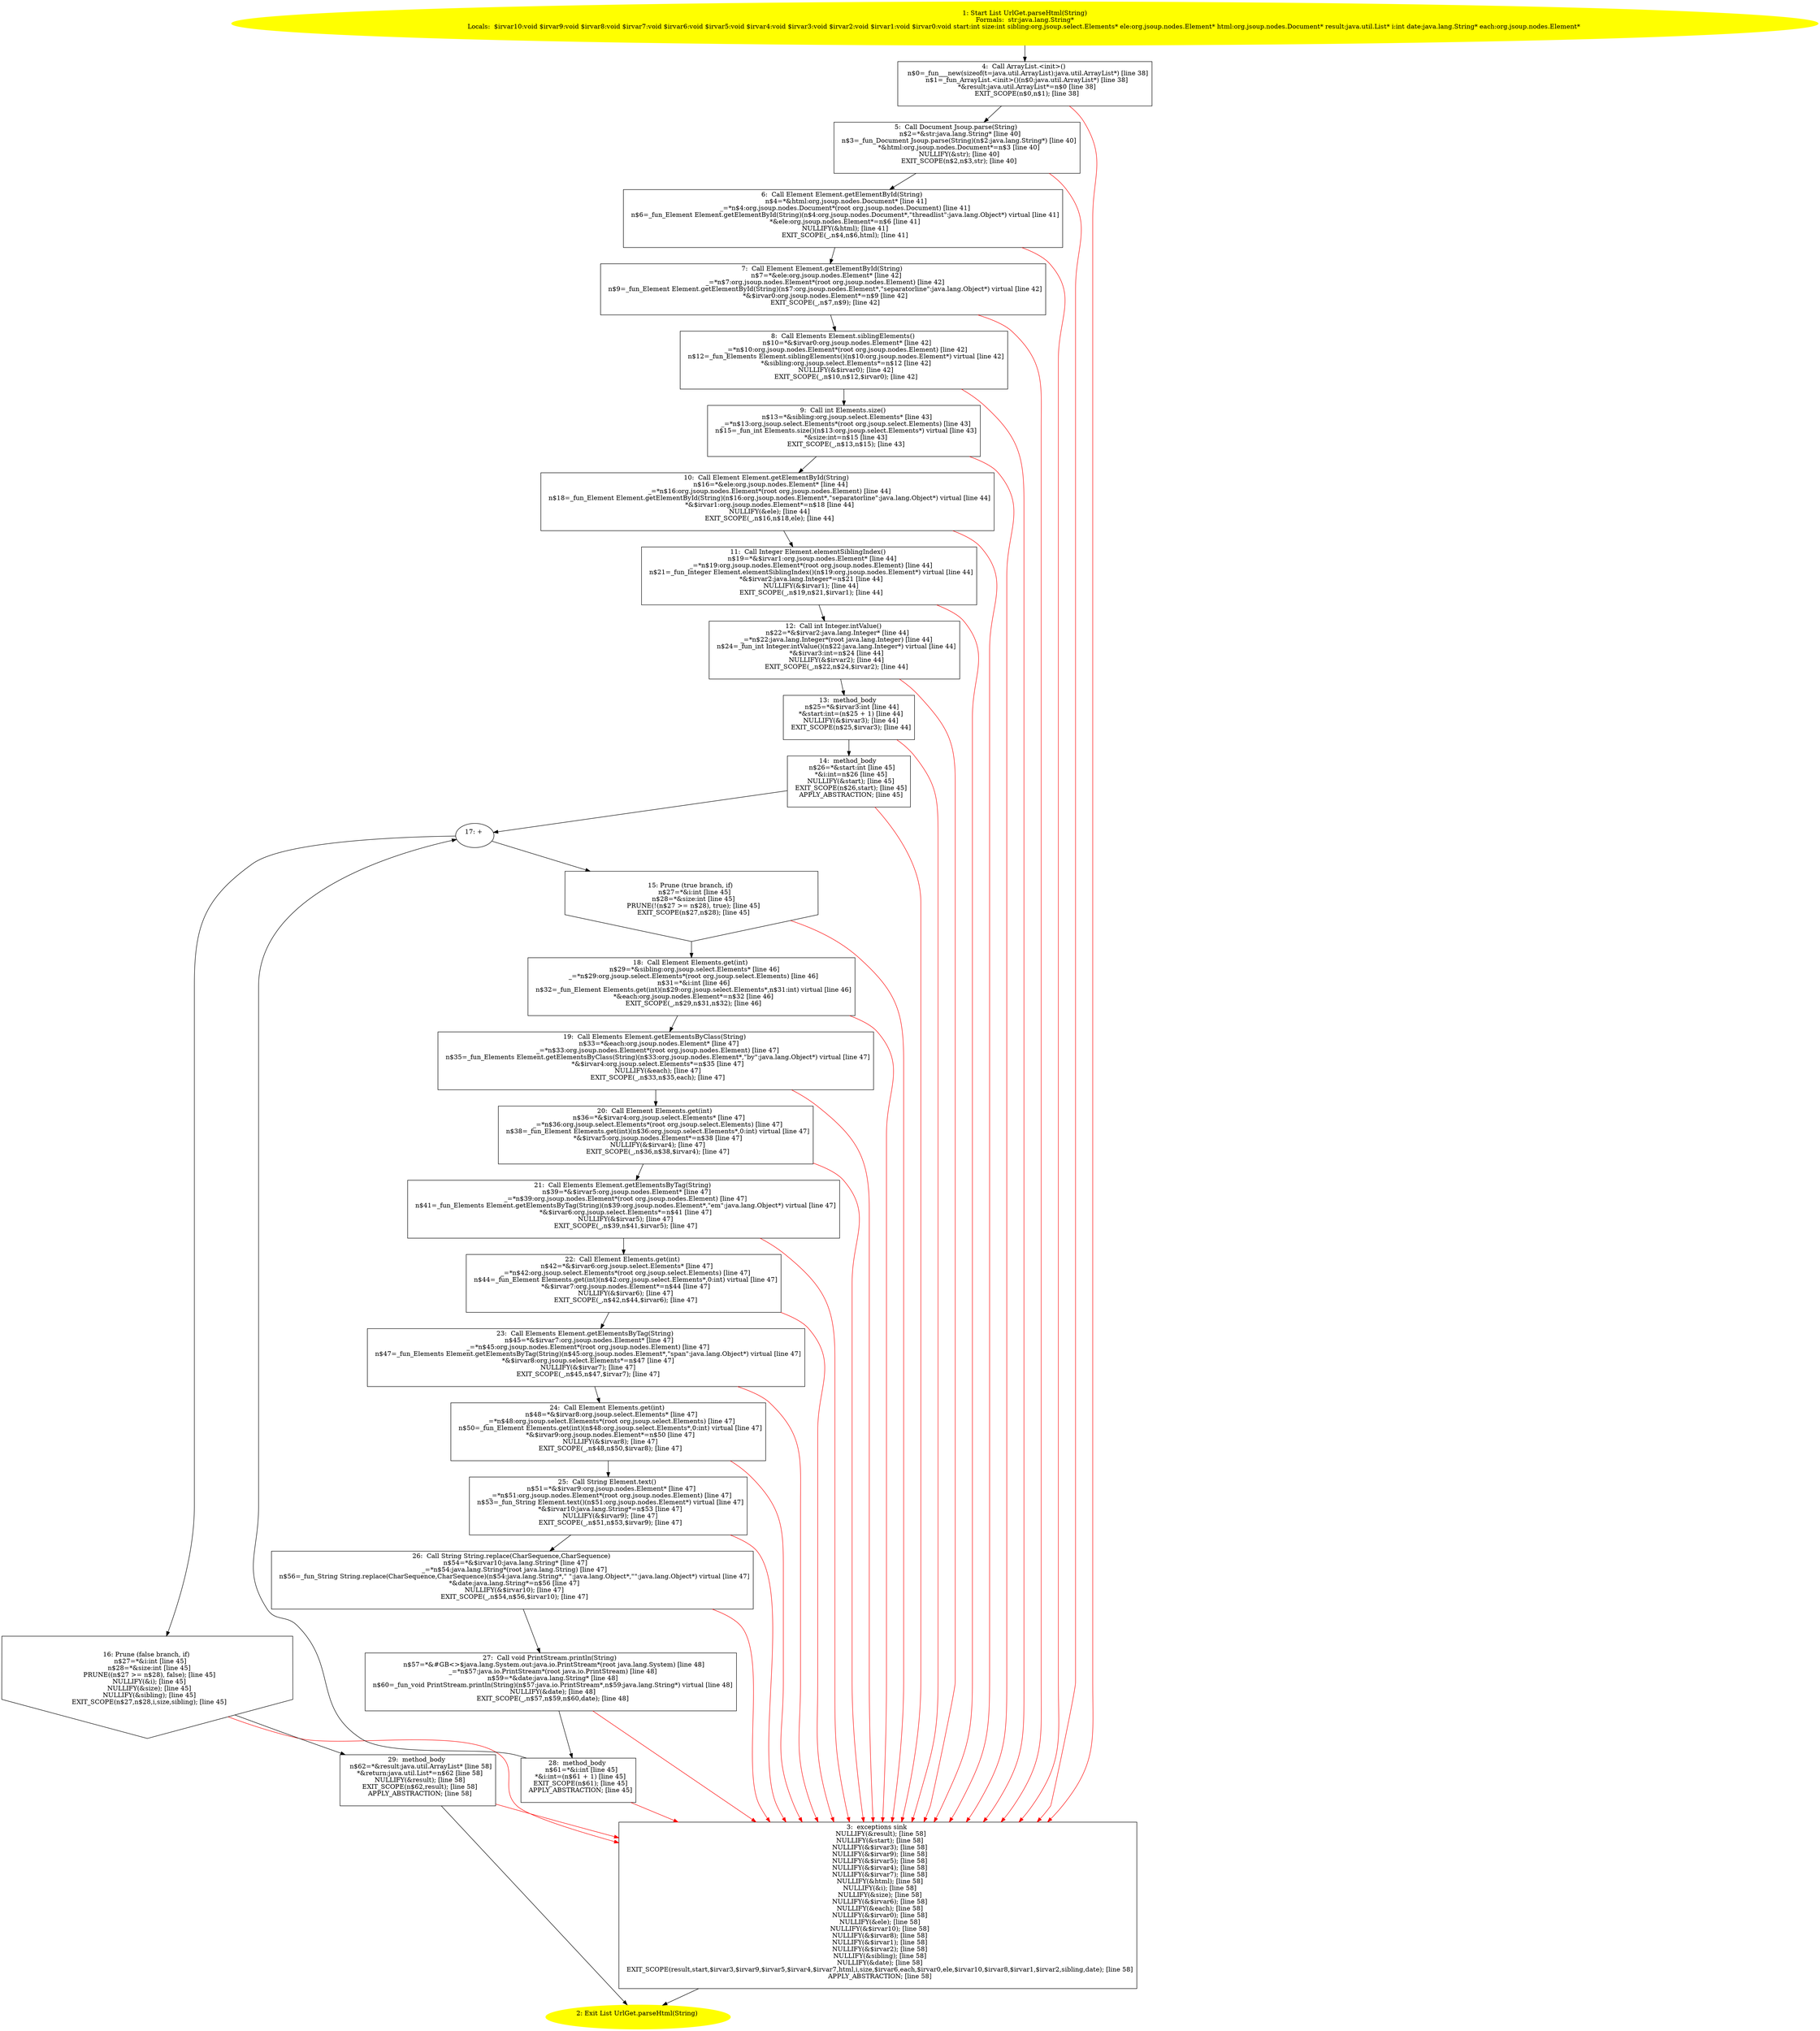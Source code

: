 /* @generated */
digraph cfg {
"com.dulishuo.chasedream.UrlGet.parseHtml(java.lang.String):java.util.List.ac3ce8a1ae2d16037ac490c754efc729_1" [label="1: Start List UrlGet.parseHtml(String)\nFormals:  str:java.lang.String*\nLocals:  $irvar10:void $irvar9:void $irvar8:void $irvar7:void $irvar6:void $irvar5:void $irvar4:void $irvar3:void $irvar2:void $irvar1:void $irvar0:void start:int size:int sibling:org.jsoup.select.Elements* ele:org.jsoup.nodes.Element* html:org.jsoup.nodes.Document* result:java.util.List* i:int date:java.lang.String* each:org.jsoup.nodes.Element* \n  " color=yellow style=filled]
	

	 "com.dulishuo.chasedream.UrlGet.parseHtml(java.lang.String):java.util.List.ac3ce8a1ae2d16037ac490c754efc729_1" -> "com.dulishuo.chasedream.UrlGet.parseHtml(java.lang.String):java.util.List.ac3ce8a1ae2d16037ac490c754efc729_4" ;
"com.dulishuo.chasedream.UrlGet.parseHtml(java.lang.String):java.util.List.ac3ce8a1ae2d16037ac490c754efc729_2" [label="2: Exit List UrlGet.parseHtml(String) \n  " color=yellow style=filled]
	

"com.dulishuo.chasedream.UrlGet.parseHtml(java.lang.String):java.util.List.ac3ce8a1ae2d16037ac490c754efc729_3" [label="3:  exceptions sink \n   NULLIFY(&result); [line 58]\n  NULLIFY(&start); [line 58]\n  NULLIFY(&$irvar3); [line 58]\n  NULLIFY(&$irvar9); [line 58]\n  NULLIFY(&$irvar5); [line 58]\n  NULLIFY(&$irvar4); [line 58]\n  NULLIFY(&$irvar7); [line 58]\n  NULLIFY(&html); [line 58]\n  NULLIFY(&i); [line 58]\n  NULLIFY(&size); [line 58]\n  NULLIFY(&$irvar6); [line 58]\n  NULLIFY(&each); [line 58]\n  NULLIFY(&$irvar0); [line 58]\n  NULLIFY(&ele); [line 58]\n  NULLIFY(&$irvar10); [line 58]\n  NULLIFY(&$irvar8); [line 58]\n  NULLIFY(&$irvar1); [line 58]\n  NULLIFY(&$irvar2); [line 58]\n  NULLIFY(&sibling); [line 58]\n  NULLIFY(&date); [line 58]\n  EXIT_SCOPE(result,start,$irvar3,$irvar9,$irvar5,$irvar4,$irvar7,html,i,size,$irvar6,each,$irvar0,ele,$irvar10,$irvar8,$irvar1,$irvar2,sibling,date); [line 58]\n  APPLY_ABSTRACTION; [line 58]\n " shape="box"]
	

	 "com.dulishuo.chasedream.UrlGet.parseHtml(java.lang.String):java.util.List.ac3ce8a1ae2d16037ac490c754efc729_3" -> "com.dulishuo.chasedream.UrlGet.parseHtml(java.lang.String):java.util.List.ac3ce8a1ae2d16037ac490c754efc729_2" ;
"com.dulishuo.chasedream.UrlGet.parseHtml(java.lang.String):java.util.List.ac3ce8a1ae2d16037ac490c754efc729_4" [label="4:  Call ArrayList.<init>() \n   n$0=_fun___new(sizeof(t=java.util.ArrayList):java.util.ArrayList*) [line 38]\n  n$1=_fun_ArrayList.<init>()(n$0:java.util.ArrayList*) [line 38]\n  *&result:java.util.ArrayList*=n$0 [line 38]\n  EXIT_SCOPE(n$0,n$1); [line 38]\n " shape="box"]
	

	 "com.dulishuo.chasedream.UrlGet.parseHtml(java.lang.String):java.util.List.ac3ce8a1ae2d16037ac490c754efc729_4" -> "com.dulishuo.chasedream.UrlGet.parseHtml(java.lang.String):java.util.List.ac3ce8a1ae2d16037ac490c754efc729_5" ;
	 "com.dulishuo.chasedream.UrlGet.parseHtml(java.lang.String):java.util.List.ac3ce8a1ae2d16037ac490c754efc729_4" -> "com.dulishuo.chasedream.UrlGet.parseHtml(java.lang.String):java.util.List.ac3ce8a1ae2d16037ac490c754efc729_3" [color="red" ];
"com.dulishuo.chasedream.UrlGet.parseHtml(java.lang.String):java.util.List.ac3ce8a1ae2d16037ac490c754efc729_5" [label="5:  Call Document Jsoup.parse(String) \n   n$2=*&str:java.lang.String* [line 40]\n  n$3=_fun_Document Jsoup.parse(String)(n$2:java.lang.String*) [line 40]\n  *&html:org.jsoup.nodes.Document*=n$3 [line 40]\n  NULLIFY(&str); [line 40]\n  EXIT_SCOPE(n$2,n$3,str); [line 40]\n " shape="box"]
	

	 "com.dulishuo.chasedream.UrlGet.parseHtml(java.lang.String):java.util.List.ac3ce8a1ae2d16037ac490c754efc729_5" -> "com.dulishuo.chasedream.UrlGet.parseHtml(java.lang.String):java.util.List.ac3ce8a1ae2d16037ac490c754efc729_6" ;
	 "com.dulishuo.chasedream.UrlGet.parseHtml(java.lang.String):java.util.List.ac3ce8a1ae2d16037ac490c754efc729_5" -> "com.dulishuo.chasedream.UrlGet.parseHtml(java.lang.String):java.util.List.ac3ce8a1ae2d16037ac490c754efc729_3" [color="red" ];
"com.dulishuo.chasedream.UrlGet.parseHtml(java.lang.String):java.util.List.ac3ce8a1ae2d16037ac490c754efc729_6" [label="6:  Call Element Element.getElementById(String) \n   n$4=*&html:org.jsoup.nodes.Document* [line 41]\n  _=*n$4:org.jsoup.nodes.Document*(root org.jsoup.nodes.Document) [line 41]\n  n$6=_fun_Element Element.getElementById(String)(n$4:org.jsoup.nodes.Document*,\"threadlist\":java.lang.Object*) virtual [line 41]\n  *&ele:org.jsoup.nodes.Element*=n$6 [line 41]\n  NULLIFY(&html); [line 41]\n  EXIT_SCOPE(_,n$4,n$6,html); [line 41]\n " shape="box"]
	

	 "com.dulishuo.chasedream.UrlGet.parseHtml(java.lang.String):java.util.List.ac3ce8a1ae2d16037ac490c754efc729_6" -> "com.dulishuo.chasedream.UrlGet.parseHtml(java.lang.String):java.util.List.ac3ce8a1ae2d16037ac490c754efc729_7" ;
	 "com.dulishuo.chasedream.UrlGet.parseHtml(java.lang.String):java.util.List.ac3ce8a1ae2d16037ac490c754efc729_6" -> "com.dulishuo.chasedream.UrlGet.parseHtml(java.lang.String):java.util.List.ac3ce8a1ae2d16037ac490c754efc729_3" [color="red" ];
"com.dulishuo.chasedream.UrlGet.parseHtml(java.lang.String):java.util.List.ac3ce8a1ae2d16037ac490c754efc729_7" [label="7:  Call Element Element.getElementById(String) \n   n$7=*&ele:org.jsoup.nodes.Element* [line 42]\n  _=*n$7:org.jsoup.nodes.Element*(root org.jsoup.nodes.Element) [line 42]\n  n$9=_fun_Element Element.getElementById(String)(n$7:org.jsoup.nodes.Element*,\"separatorline\":java.lang.Object*) virtual [line 42]\n  *&$irvar0:org.jsoup.nodes.Element*=n$9 [line 42]\n  EXIT_SCOPE(_,n$7,n$9); [line 42]\n " shape="box"]
	

	 "com.dulishuo.chasedream.UrlGet.parseHtml(java.lang.String):java.util.List.ac3ce8a1ae2d16037ac490c754efc729_7" -> "com.dulishuo.chasedream.UrlGet.parseHtml(java.lang.String):java.util.List.ac3ce8a1ae2d16037ac490c754efc729_8" ;
	 "com.dulishuo.chasedream.UrlGet.parseHtml(java.lang.String):java.util.List.ac3ce8a1ae2d16037ac490c754efc729_7" -> "com.dulishuo.chasedream.UrlGet.parseHtml(java.lang.String):java.util.List.ac3ce8a1ae2d16037ac490c754efc729_3" [color="red" ];
"com.dulishuo.chasedream.UrlGet.parseHtml(java.lang.String):java.util.List.ac3ce8a1ae2d16037ac490c754efc729_8" [label="8:  Call Elements Element.siblingElements() \n   n$10=*&$irvar0:org.jsoup.nodes.Element* [line 42]\n  _=*n$10:org.jsoup.nodes.Element*(root org.jsoup.nodes.Element) [line 42]\n  n$12=_fun_Elements Element.siblingElements()(n$10:org.jsoup.nodes.Element*) virtual [line 42]\n  *&sibling:org.jsoup.select.Elements*=n$12 [line 42]\n  NULLIFY(&$irvar0); [line 42]\n  EXIT_SCOPE(_,n$10,n$12,$irvar0); [line 42]\n " shape="box"]
	

	 "com.dulishuo.chasedream.UrlGet.parseHtml(java.lang.String):java.util.List.ac3ce8a1ae2d16037ac490c754efc729_8" -> "com.dulishuo.chasedream.UrlGet.parseHtml(java.lang.String):java.util.List.ac3ce8a1ae2d16037ac490c754efc729_9" ;
	 "com.dulishuo.chasedream.UrlGet.parseHtml(java.lang.String):java.util.List.ac3ce8a1ae2d16037ac490c754efc729_8" -> "com.dulishuo.chasedream.UrlGet.parseHtml(java.lang.String):java.util.List.ac3ce8a1ae2d16037ac490c754efc729_3" [color="red" ];
"com.dulishuo.chasedream.UrlGet.parseHtml(java.lang.String):java.util.List.ac3ce8a1ae2d16037ac490c754efc729_9" [label="9:  Call int Elements.size() \n   n$13=*&sibling:org.jsoup.select.Elements* [line 43]\n  _=*n$13:org.jsoup.select.Elements*(root org.jsoup.select.Elements) [line 43]\n  n$15=_fun_int Elements.size()(n$13:org.jsoup.select.Elements*) virtual [line 43]\n  *&size:int=n$15 [line 43]\n  EXIT_SCOPE(_,n$13,n$15); [line 43]\n " shape="box"]
	

	 "com.dulishuo.chasedream.UrlGet.parseHtml(java.lang.String):java.util.List.ac3ce8a1ae2d16037ac490c754efc729_9" -> "com.dulishuo.chasedream.UrlGet.parseHtml(java.lang.String):java.util.List.ac3ce8a1ae2d16037ac490c754efc729_10" ;
	 "com.dulishuo.chasedream.UrlGet.parseHtml(java.lang.String):java.util.List.ac3ce8a1ae2d16037ac490c754efc729_9" -> "com.dulishuo.chasedream.UrlGet.parseHtml(java.lang.String):java.util.List.ac3ce8a1ae2d16037ac490c754efc729_3" [color="red" ];
"com.dulishuo.chasedream.UrlGet.parseHtml(java.lang.String):java.util.List.ac3ce8a1ae2d16037ac490c754efc729_10" [label="10:  Call Element Element.getElementById(String) \n   n$16=*&ele:org.jsoup.nodes.Element* [line 44]\n  _=*n$16:org.jsoup.nodes.Element*(root org.jsoup.nodes.Element) [line 44]\n  n$18=_fun_Element Element.getElementById(String)(n$16:org.jsoup.nodes.Element*,\"separatorline\":java.lang.Object*) virtual [line 44]\n  *&$irvar1:org.jsoup.nodes.Element*=n$18 [line 44]\n  NULLIFY(&ele); [line 44]\n  EXIT_SCOPE(_,n$16,n$18,ele); [line 44]\n " shape="box"]
	

	 "com.dulishuo.chasedream.UrlGet.parseHtml(java.lang.String):java.util.List.ac3ce8a1ae2d16037ac490c754efc729_10" -> "com.dulishuo.chasedream.UrlGet.parseHtml(java.lang.String):java.util.List.ac3ce8a1ae2d16037ac490c754efc729_11" ;
	 "com.dulishuo.chasedream.UrlGet.parseHtml(java.lang.String):java.util.List.ac3ce8a1ae2d16037ac490c754efc729_10" -> "com.dulishuo.chasedream.UrlGet.parseHtml(java.lang.String):java.util.List.ac3ce8a1ae2d16037ac490c754efc729_3" [color="red" ];
"com.dulishuo.chasedream.UrlGet.parseHtml(java.lang.String):java.util.List.ac3ce8a1ae2d16037ac490c754efc729_11" [label="11:  Call Integer Element.elementSiblingIndex() \n   n$19=*&$irvar1:org.jsoup.nodes.Element* [line 44]\n  _=*n$19:org.jsoup.nodes.Element*(root org.jsoup.nodes.Element) [line 44]\n  n$21=_fun_Integer Element.elementSiblingIndex()(n$19:org.jsoup.nodes.Element*) virtual [line 44]\n  *&$irvar2:java.lang.Integer*=n$21 [line 44]\n  NULLIFY(&$irvar1); [line 44]\n  EXIT_SCOPE(_,n$19,n$21,$irvar1); [line 44]\n " shape="box"]
	

	 "com.dulishuo.chasedream.UrlGet.parseHtml(java.lang.String):java.util.List.ac3ce8a1ae2d16037ac490c754efc729_11" -> "com.dulishuo.chasedream.UrlGet.parseHtml(java.lang.String):java.util.List.ac3ce8a1ae2d16037ac490c754efc729_12" ;
	 "com.dulishuo.chasedream.UrlGet.parseHtml(java.lang.String):java.util.List.ac3ce8a1ae2d16037ac490c754efc729_11" -> "com.dulishuo.chasedream.UrlGet.parseHtml(java.lang.String):java.util.List.ac3ce8a1ae2d16037ac490c754efc729_3" [color="red" ];
"com.dulishuo.chasedream.UrlGet.parseHtml(java.lang.String):java.util.List.ac3ce8a1ae2d16037ac490c754efc729_12" [label="12:  Call int Integer.intValue() \n   n$22=*&$irvar2:java.lang.Integer* [line 44]\n  _=*n$22:java.lang.Integer*(root java.lang.Integer) [line 44]\n  n$24=_fun_int Integer.intValue()(n$22:java.lang.Integer*) virtual [line 44]\n  *&$irvar3:int=n$24 [line 44]\n  NULLIFY(&$irvar2); [line 44]\n  EXIT_SCOPE(_,n$22,n$24,$irvar2); [line 44]\n " shape="box"]
	

	 "com.dulishuo.chasedream.UrlGet.parseHtml(java.lang.String):java.util.List.ac3ce8a1ae2d16037ac490c754efc729_12" -> "com.dulishuo.chasedream.UrlGet.parseHtml(java.lang.String):java.util.List.ac3ce8a1ae2d16037ac490c754efc729_13" ;
	 "com.dulishuo.chasedream.UrlGet.parseHtml(java.lang.String):java.util.List.ac3ce8a1ae2d16037ac490c754efc729_12" -> "com.dulishuo.chasedream.UrlGet.parseHtml(java.lang.String):java.util.List.ac3ce8a1ae2d16037ac490c754efc729_3" [color="red" ];
"com.dulishuo.chasedream.UrlGet.parseHtml(java.lang.String):java.util.List.ac3ce8a1ae2d16037ac490c754efc729_13" [label="13:  method_body \n   n$25=*&$irvar3:int [line 44]\n  *&start:int=(n$25 + 1) [line 44]\n  NULLIFY(&$irvar3); [line 44]\n  EXIT_SCOPE(n$25,$irvar3); [line 44]\n " shape="box"]
	

	 "com.dulishuo.chasedream.UrlGet.parseHtml(java.lang.String):java.util.List.ac3ce8a1ae2d16037ac490c754efc729_13" -> "com.dulishuo.chasedream.UrlGet.parseHtml(java.lang.String):java.util.List.ac3ce8a1ae2d16037ac490c754efc729_14" ;
	 "com.dulishuo.chasedream.UrlGet.parseHtml(java.lang.String):java.util.List.ac3ce8a1ae2d16037ac490c754efc729_13" -> "com.dulishuo.chasedream.UrlGet.parseHtml(java.lang.String):java.util.List.ac3ce8a1ae2d16037ac490c754efc729_3" [color="red" ];
"com.dulishuo.chasedream.UrlGet.parseHtml(java.lang.String):java.util.List.ac3ce8a1ae2d16037ac490c754efc729_14" [label="14:  method_body \n   n$26=*&start:int [line 45]\n  *&i:int=n$26 [line 45]\n  NULLIFY(&start); [line 45]\n  EXIT_SCOPE(n$26,start); [line 45]\n  APPLY_ABSTRACTION; [line 45]\n " shape="box"]
	

	 "com.dulishuo.chasedream.UrlGet.parseHtml(java.lang.String):java.util.List.ac3ce8a1ae2d16037ac490c754efc729_14" -> "com.dulishuo.chasedream.UrlGet.parseHtml(java.lang.String):java.util.List.ac3ce8a1ae2d16037ac490c754efc729_17" ;
	 "com.dulishuo.chasedream.UrlGet.parseHtml(java.lang.String):java.util.List.ac3ce8a1ae2d16037ac490c754efc729_14" -> "com.dulishuo.chasedream.UrlGet.parseHtml(java.lang.String):java.util.List.ac3ce8a1ae2d16037ac490c754efc729_3" [color="red" ];
"com.dulishuo.chasedream.UrlGet.parseHtml(java.lang.String):java.util.List.ac3ce8a1ae2d16037ac490c754efc729_15" [label="15: Prune (true branch, if) \n   n$27=*&i:int [line 45]\n  n$28=*&size:int [line 45]\n  PRUNE(!(n$27 >= n$28), true); [line 45]\n  EXIT_SCOPE(n$27,n$28); [line 45]\n " shape="invhouse"]
	

	 "com.dulishuo.chasedream.UrlGet.parseHtml(java.lang.String):java.util.List.ac3ce8a1ae2d16037ac490c754efc729_15" -> "com.dulishuo.chasedream.UrlGet.parseHtml(java.lang.String):java.util.List.ac3ce8a1ae2d16037ac490c754efc729_18" ;
	 "com.dulishuo.chasedream.UrlGet.parseHtml(java.lang.String):java.util.List.ac3ce8a1ae2d16037ac490c754efc729_15" -> "com.dulishuo.chasedream.UrlGet.parseHtml(java.lang.String):java.util.List.ac3ce8a1ae2d16037ac490c754efc729_3" [color="red" ];
"com.dulishuo.chasedream.UrlGet.parseHtml(java.lang.String):java.util.List.ac3ce8a1ae2d16037ac490c754efc729_16" [label="16: Prune (false branch, if) \n   n$27=*&i:int [line 45]\n  n$28=*&size:int [line 45]\n  PRUNE((n$27 >= n$28), false); [line 45]\n  NULLIFY(&i); [line 45]\n  NULLIFY(&size); [line 45]\n  NULLIFY(&sibling); [line 45]\n  EXIT_SCOPE(n$27,n$28,i,size,sibling); [line 45]\n " shape="invhouse"]
	

	 "com.dulishuo.chasedream.UrlGet.parseHtml(java.lang.String):java.util.List.ac3ce8a1ae2d16037ac490c754efc729_16" -> "com.dulishuo.chasedream.UrlGet.parseHtml(java.lang.String):java.util.List.ac3ce8a1ae2d16037ac490c754efc729_29" ;
	 "com.dulishuo.chasedream.UrlGet.parseHtml(java.lang.String):java.util.List.ac3ce8a1ae2d16037ac490c754efc729_16" -> "com.dulishuo.chasedream.UrlGet.parseHtml(java.lang.String):java.util.List.ac3ce8a1ae2d16037ac490c754efc729_3" [color="red" ];
"com.dulishuo.chasedream.UrlGet.parseHtml(java.lang.String):java.util.List.ac3ce8a1ae2d16037ac490c754efc729_17" [label="17: + \n  " ]
	

	 "com.dulishuo.chasedream.UrlGet.parseHtml(java.lang.String):java.util.List.ac3ce8a1ae2d16037ac490c754efc729_17" -> "com.dulishuo.chasedream.UrlGet.parseHtml(java.lang.String):java.util.List.ac3ce8a1ae2d16037ac490c754efc729_15" ;
	 "com.dulishuo.chasedream.UrlGet.parseHtml(java.lang.String):java.util.List.ac3ce8a1ae2d16037ac490c754efc729_17" -> "com.dulishuo.chasedream.UrlGet.parseHtml(java.lang.String):java.util.List.ac3ce8a1ae2d16037ac490c754efc729_16" ;
"com.dulishuo.chasedream.UrlGet.parseHtml(java.lang.String):java.util.List.ac3ce8a1ae2d16037ac490c754efc729_18" [label="18:  Call Element Elements.get(int) \n   n$29=*&sibling:org.jsoup.select.Elements* [line 46]\n  _=*n$29:org.jsoup.select.Elements*(root org.jsoup.select.Elements) [line 46]\n  n$31=*&i:int [line 46]\n  n$32=_fun_Element Elements.get(int)(n$29:org.jsoup.select.Elements*,n$31:int) virtual [line 46]\n  *&each:org.jsoup.nodes.Element*=n$32 [line 46]\n  EXIT_SCOPE(_,n$29,n$31,n$32); [line 46]\n " shape="box"]
	

	 "com.dulishuo.chasedream.UrlGet.parseHtml(java.lang.String):java.util.List.ac3ce8a1ae2d16037ac490c754efc729_18" -> "com.dulishuo.chasedream.UrlGet.parseHtml(java.lang.String):java.util.List.ac3ce8a1ae2d16037ac490c754efc729_19" ;
	 "com.dulishuo.chasedream.UrlGet.parseHtml(java.lang.String):java.util.List.ac3ce8a1ae2d16037ac490c754efc729_18" -> "com.dulishuo.chasedream.UrlGet.parseHtml(java.lang.String):java.util.List.ac3ce8a1ae2d16037ac490c754efc729_3" [color="red" ];
"com.dulishuo.chasedream.UrlGet.parseHtml(java.lang.String):java.util.List.ac3ce8a1ae2d16037ac490c754efc729_19" [label="19:  Call Elements Element.getElementsByClass(String) \n   n$33=*&each:org.jsoup.nodes.Element* [line 47]\n  _=*n$33:org.jsoup.nodes.Element*(root org.jsoup.nodes.Element) [line 47]\n  n$35=_fun_Elements Element.getElementsByClass(String)(n$33:org.jsoup.nodes.Element*,\"by\":java.lang.Object*) virtual [line 47]\n  *&$irvar4:org.jsoup.select.Elements*=n$35 [line 47]\n  NULLIFY(&each); [line 47]\n  EXIT_SCOPE(_,n$33,n$35,each); [line 47]\n " shape="box"]
	

	 "com.dulishuo.chasedream.UrlGet.parseHtml(java.lang.String):java.util.List.ac3ce8a1ae2d16037ac490c754efc729_19" -> "com.dulishuo.chasedream.UrlGet.parseHtml(java.lang.String):java.util.List.ac3ce8a1ae2d16037ac490c754efc729_20" ;
	 "com.dulishuo.chasedream.UrlGet.parseHtml(java.lang.String):java.util.List.ac3ce8a1ae2d16037ac490c754efc729_19" -> "com.dulishuo.chasedream.UrlGet.parseHtml(java.lang.String):java.util.List.ac3ce8a1ae2d16037ac490c754efc729_3" [color="red" ];
"com.dulishuo.chasedream.UrlGet.parseHtml(java.lang.String):java.util.List.ac3ce8a1ae2d16037ac490c754efc729_20" [label="20:  Call Element Elements.get(int) \n   n$36=*&$irvar4:org.jsoup.select.Elements* [line 47]\n  _=*n$36:org.jsoup.select.Elements*(root org.jsoup.select.Elements) [line 47]\n  n$38=_fun_Element Elements.get(int)(n$36:org.jsoup.select.Elements*,0:int) virtual [line 47]\n  *&$irvar5:org.jsoup.nodes.Element*=n$38 [line 47]\n  NULLIFY(&$irvar4); [line 47]\n  EXIT_SCOPE(_,n$36,n$38,$irvar4); [line 47]\n " shape="box"]
	

	 "com.dulishuo.chasedream.UrlGet.parseHtml(java.lang.String):java.util.List.ac3ce8a1ae2d16037ac490c754efc729_20" -> "com.dulishuo.chasedream.UrlGet.parseHtml(java.lang.String):java.util.List.ac3ce8a1ae2d16037ac490c754efc729_21" ;
	 "com.dulishuo.chasedream.UrlGet.parseHtml(java.lang.String):java.util.List.ac3ce8a1ae2d16037ac490c754efc729_20" -> "com.dulishuo.chasedream.UrlGet.parseHtml(java.lang.String):java.util.List.ac3ce8a1ae2d16037ac490c754efc729_3" [color="red" ];
"com.dulishuo.chasedream.UrlGet.parseHtml(java.lang.String):java.util.List.ac3ce8a1ae2d16037ac490c754efc729_21" [label="21:  Call Elements Element.getElementsByTag(String) \n   n$39=*&$irvar5:org.jsoup.nodes.Element* [line 47]\n  _=*n$39:org.jsoup.nodes.Element*(root org.jsoup.nodes.Element) [line 47]\n  n$41=_fun_Elements Element.getElementsByTag(String)(n$39:org.jsoup.nodes.Element*,\"em\":java.lang.Object*) virtual [line 47]\n  *&$irvar6:org.jsoup.select.Elements*=n$41 [line 47]\n  NULLIFY(&$irvar5); [line 47]\n  EXIT_SCOPE(_,n$39,n$41,$irvar5); [line 47]\n " shape="box"]
	

	 "com.dulishuo.chasedream.UrlGet.parseHtml(java.lang.String):java.util.List.ac3ce8a1ae2d16037ac490c754efc729_21" -> "com.dulishuo.chasedream.UrlGet.parseHtml(java.lang.String):java.util.List.ac3ce8a1ae2d16037ac490c754efc729_22" ;
	 "com.dulishuo.chasedream.UrlGet.parseHtml(java.lang.String):java.util.List.ac3ce8a1ae2d16037ac490c754efc729_21" -> "com.dulishuo.chasedream.UrlGet.parseHtml(java.lang.String):java.util.List.ac3ce8a1ae2d16037ac490c754efc729_3" [color="red" ];
"com.dulishuo.chasedream.UrlGet.parseHtml(java.lang.String):java.util.List.ac3ce8a1ae2d16037ac490c754efc729_22" [label="22:  Call Element Elements.get(int) \n   n$42=*&$irvar6:org.jsoup.select.Elements* [line 47]\n  _=*n$42:org.jsoup.select.Elements*(root org.jsoup.select.Elements) [line 47]\n  n$44=_fun_Element Elements.get(int)(n$42:org.jsoup.select.Elements*,0:int) virtual [line 47]\n  *&$irvar7:org.jsoup.nodes.Element*=n$44 [line 47]\n  NULLIFY(&$irvar6); [line 47]\n  EXIT_SCOPE(_,n$42,n$44,$irvar6); [line 47]\n " shape="box"]
	

	 "com.dulishuo.chasedream.UrlGet.parseHtml(java.lang.String):java.util.List.ac3ce8a1ae2d16037ac490c754efc729_22" -> "com.dulishuo.chasedream.UrlGet.parseHtml(java.lang.String):java.util.List.ac3ce8a1ae2d16037ac490c754efc729_23" ;
	 "com.dulishuo.chasedream.UrlGet.parseHtml(java.lang.String):java.util.List.ac3ce8a1ae2d16037ac490c754efc729_22" -> "com.dulishuo.chasedream.UrlGet.parseHtml(java.lang.String):java.util.List.ac3ce8a1ae2d16037ac490c754efc729_3" [color="red" ];
"com.dulishuo.chasedream.UrlGet.parseHtml(java.lang.String):java.util.List.ac3ce8a1ae2d16037ac490c754efc729_23" [label="23:  Call Elements Element.getElementsByTag(String) \n   n$45=*&$irvar7:org.jsoup.nodes.Element* [line 47]\n  _=*n$45:org.jsoup.nodes.Element*(root org.jsoup.nodes.Element) [line 47]\n  n$47=_fun_Elements Element.getElementsByTag(String)(n$45:org.jsoup.nodes.Element*,\"span\":java.lang.Object*) virtual [line 47]\n  *&$irvar8:org.jsoup.select.Elements*=n$47 [line 47]\n  NULLIFY(&$irvar7); [line 47]\n  EXIT_SCOPE(_,n$45,n$47,$irvar7); [line 47]\n " shape="box"]
	

	 "com.dulishuo.chasedream.UrlGet.parseHtml(java.lang.String):java.util.List.ac3ce8a1ae2d16037ac490c754efc729_23" -> "com.dulishuo.chasedream.UrlGet.parseHtml(java.lang.String):java.util.List.ac3ce8a1ae2d16037ac490c754efc729_24" ;
	 "com.dulishuo.chasedream.UrlGet.parseHtml(java.lang.String):java.util.List.ac3ce8a1ae2d16037ac490c754efc729_23" -> "com.dulishuo.chasedream.UrlGet.parseHtml(java.lang.String):java.util.List.ac3ce8a1ae2d16037ac490c754efc729_3" [color="red" ];
"com.dulishuo.chasedream.UrlGet.parseHtml(java.lang.String):java.util.List.ac3ce8a1ae2d16037ac490c754efc729_24" [label="24:  Call Element Elements.get(int) \n   n$48=*&$irvar8:org.jsoup.select.Elements* [line 47]\n  _=*n$48:org.jsoup.select.Elements*(root org.jsoup.select.Elements) [line 47]\n  n$50=_fun_Element Elements.get(int)(n$48:org.jsoup.select.Elements*,0:int) virtual [line 47]\n  *&$irvar9:org.jsoup.nodes.Element*=n$50 [line 47]\n  NULLIFY(&$irvar8); [line 47]\n  EXIT_SCOPE(_,n$48,n$50,$irvar8); [line 47]\n " shape="box"]
	

	 "com.dulishuo.chasedream.UrlGet.parseHtml(java.lang.String):java.util.List.ac3ce8a1ae2d16037ac490c754efc729_24" -> "com.dulishuo.chasedream.UrlGet.parseHtml(java.lang.String):java.util.List.ac3ce8a1ae2d16037ac490c754efc729_25" ;
	 "com.dulishuo.chasedream.UrlGet.parseHtml(java.lang.String):java.util.List.ac3ce8a1ae2d16037ac490c754efc729_24" -> "com.dulishuo.chasedream.UrlGet.parseHtml(java.lang.String):java.util.List.ac3ce8a1ae2d16037ac490c754efc729_3" [color="red" ];
"com.dulishuo.chasedream.UrlGet.parseHtml(java.lang.String):java.util.List.ac3ce8a1ae2d16037ac490c754efc729_25" [label="25:  Call String Element.text() \n   n$51=*&$irvar9:org.jsoup.nodes.Element* [line 47]\n  _=*n$51:org.jsoup.nodes.Element*(root org.jsoup.nodes.Element) [line 47]\n  n$53=_fun_String Element.text()(n$51:org.jsoup.nodes.Element*) virtual [line 47]\n  *&$irvar10:java.lang.String*=n$53 [line 47]\n  NULLIFY(&$irvar9); [line 47]\n  EXIT_SCOPE(_,n$51,n$53,$irvar9); [line 47]\n " shape="box"]
	

	 "com.dulishuo.chasedream.UrlGet.parseHtml(java.lang.String):java.util.List.ac3ce8a1ae2d16037ac490c754efc729_25" -> "com.dulishuo.chasedream.UrlGet.parseHtml(java.lang.String):java.util.List.ac3ce8a1ae2d16037ac490c754efc729_26" ;
	 "com.dulishuo.chasedream.UrlGet.parseHtml(java.lang.String):java.util.List.ac3ce8a1ae2d16037ac490c754efc729_25" -> "com.dulishuo.chasedream.UrlGet.parseHtml(java.lang.String):java.util.List.ac3ce8a1ae2d16037ac490c754efc729_3" [color="red" ];
"com.dulishuo.chasedream.UrlGet.parseHtml(java.lang.String):java.util.List.ac3ce8a1ae2d16037ac490c754efc729_26" [label="26:  Call String String.replace(CharSequence,CharSequence) \n   n$54=*&$irvar10:java.lang.String* [line 47]\n  _=*n$54:java.lang.String*(root java.lang.String) [line 47]\n  n$56=_fun_String String.replace(CharSequence,CharSequence)(n$54:java.lang.String*,\"&nbsp;\":java.lang.Object*,\"\":java.lang.Object*) virtual [line 47]\n  *&date:java.lang.String*=n$56 [line 47]\n  NULLIFY(&$irvar10); [line 47]\n  EXIT_SCOPE(_,n$54,n$56,$irvar10); [line 47]\n " shape="box"]
	

	 "com.dulishuo.chasedream.UrlGet.parseHtml(java.lang.String):java.util.List.ac3ce8a1ae2d16037ac490c754efc729_26" -> "com.dulishuo.chasedream.UrlGet.parseHtml(java.lang.String):java.util.List.ac3ce8a1ae2d16037ac490c754efc729_27" ;
	 "com.dulishuo.chasedream.UrlGet.parseHtml(java.lang.String):java.util.List.ac3ce8a1ae2d16037ac490c754efc729_26" -> "com.dulishuo.chasedream.UrlGet.parseHtml(java.lang.String):java.util.List.ac3ce8a1ae2d16037ac490c754efc729_3" [color="red" ];
"com.dulishuo.chasedream.UrlGet.parseHtml(java.lang.String):java.util.List.ac3ce8a1ae2d16037ac490c754efc729_27" [label="27:  Call void PrintStream.println(String) \n   n$57=*&#GB<>$java.lang.System.out:java.io.PrintStream*(root java.lang.System) [line 48]\n  _=*n$57:java.io.PrintStream*(root java.io.PrintStream) [line 48]\n  n$59=*&date:java.lang.String* [line 48]\n  n$60=_fun_void PrintStream.println(String)(n$57:java.io.PrintStream*,n$59:java.lang.String*) virtual [line 48]\n  NULLIFY(&date); [line 48]\n  EXIT_SCOPE(_,n$57,n$59,n$60,date); [line 48]\n " shape="box"]
	

	 "com.dulishuo.chasedream.UrlGet.parseHtml(java.lang.String):java.util.List.ac3ce8a1ae2d16037ac490c754efc729_27" -> "com.dulishuo.chasedream.UrlGet.parseHtml(java.lang.String):java.util.List.ac3ce8a1ae2d16037ac490c754efc729_28" ;
	 "com.dulishuo.chasedream.UrlGet.parseHtml(java.lang.String):java.util.List.ac3ce8a1ae2d16037ac490c754efc729_27" -> "com.dulishuo.chasedream.UrlGet.parseHtml(java.lang.String):java.util.List.ac3ce8a1ae2d16037ac490c754efc729_3" [color="red" ];
"com.dulishuo.chasedream.UrlGet.parseHtml(java.lang.String):java.util.List.ac3ce8a1ae2d16037ac490c754efc729_28" [label="28:  method_body \n   n$61=*&i:int [line 45]\n  *&i:int=(n$61 + 1) [line 45]\n  EXIT_SCOPE(n$61); [line 45]\n  APPLY_ABSTRACTION; [line 45]\n " shape="box"]
	

	 "com.dulishuo.chasedream.UrlGet.parseHtml(java.lang.String):java.util.List.ac3ce8a1ae2d16037ac490c754efc729_28" -> "com.dulishuo.chasedream.UrlGet.parseHtml(java.lang.String):java.util.List.ac3ce8a1ae2d16037ac490c754efc729_17" ;
	 "com.dulishuo.chasedream.UrlGet.parseHtml(java.lang.String):java.util.List.ac3ce8a1ae2d16037ac490c754efc729_28" -> "com.dulishuo.chasedream.UrlGet.parseHtml(java.lang.String):java.util.List.ac3ce8a1ae2d16037ac490c754efc729_3" [color="red" ];
"com.dulishuo.chasedream.UrlGet.parseHtml(java.lang.String):java.util.List.ac3ce8a1ae2d16037ac490c754efc729_29" [label="29:  method_body \n   n$62=*&result:java.util.ArrayList* [line 58]\n  *&return:java.util.List*=n$62 [line 58]\n  NULLIFY(&result); [line 58]\n  EXIT_SCOPE(n$62,result); [line 58]\n  APPLY_ABSTRACTION; [line 58]\n " shape="box"]
	

	 "com.dulishuo.chasedream.UrlGet.parseHtml(java.lang.String):java.util.List.ac3ce8a1ae2d16037ac490c754efc729_29" -> "com.dulishuo.chasedream.UrlGet.parseHtml(java.lang.String):java.util.List.ac3ce8a1ae2d16037ac490c754efc729_2" ;
	 "com.dulishuo.chasedream.UrlGet.parseHtml(java.lang.String):java.util.List.ac3ce8a1ae2d16037ac490c754efc729_29" -> "com.dulishuo.chasedream.UrlGet.parseHtml(java.lang.String):java.util.List.ac3ce8a1ae2d16037ac490c754efc729_3" [color="red" ];
}
